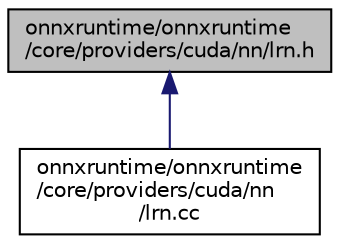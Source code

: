 digraph "onnxruntime/onnxruntime/core/providers/cuda/nn/lrn.h"
{
  edge [fontname="Helvetica",fontsize="10",labelfontname="Helvetica",labelfontsize="10"];
  node [fontname="Helvetica",fontsize="10",shape=record];
  Node90 [label="onnxruntime/onnxruntime\l/core/providers/cuda/nn/lrn.h",height=0.2,width=0.4,color="black", fillcolor="grey75", style="filled", fontcolor="black"];
  Node90 -> Node91 [dir="back",color="midnightblue",fontsize="10",style="solid",fontname="Helvetica"];
  Node91 [label="onnxruntime/onnxruntime\l/core/providers/cuda/nn\l/lrn.cc",height=0.2,width=0.4,color="black", fillcolor="white", style="filled",URL="$cuda_2nn_2lrn_8cc.html"];
}
